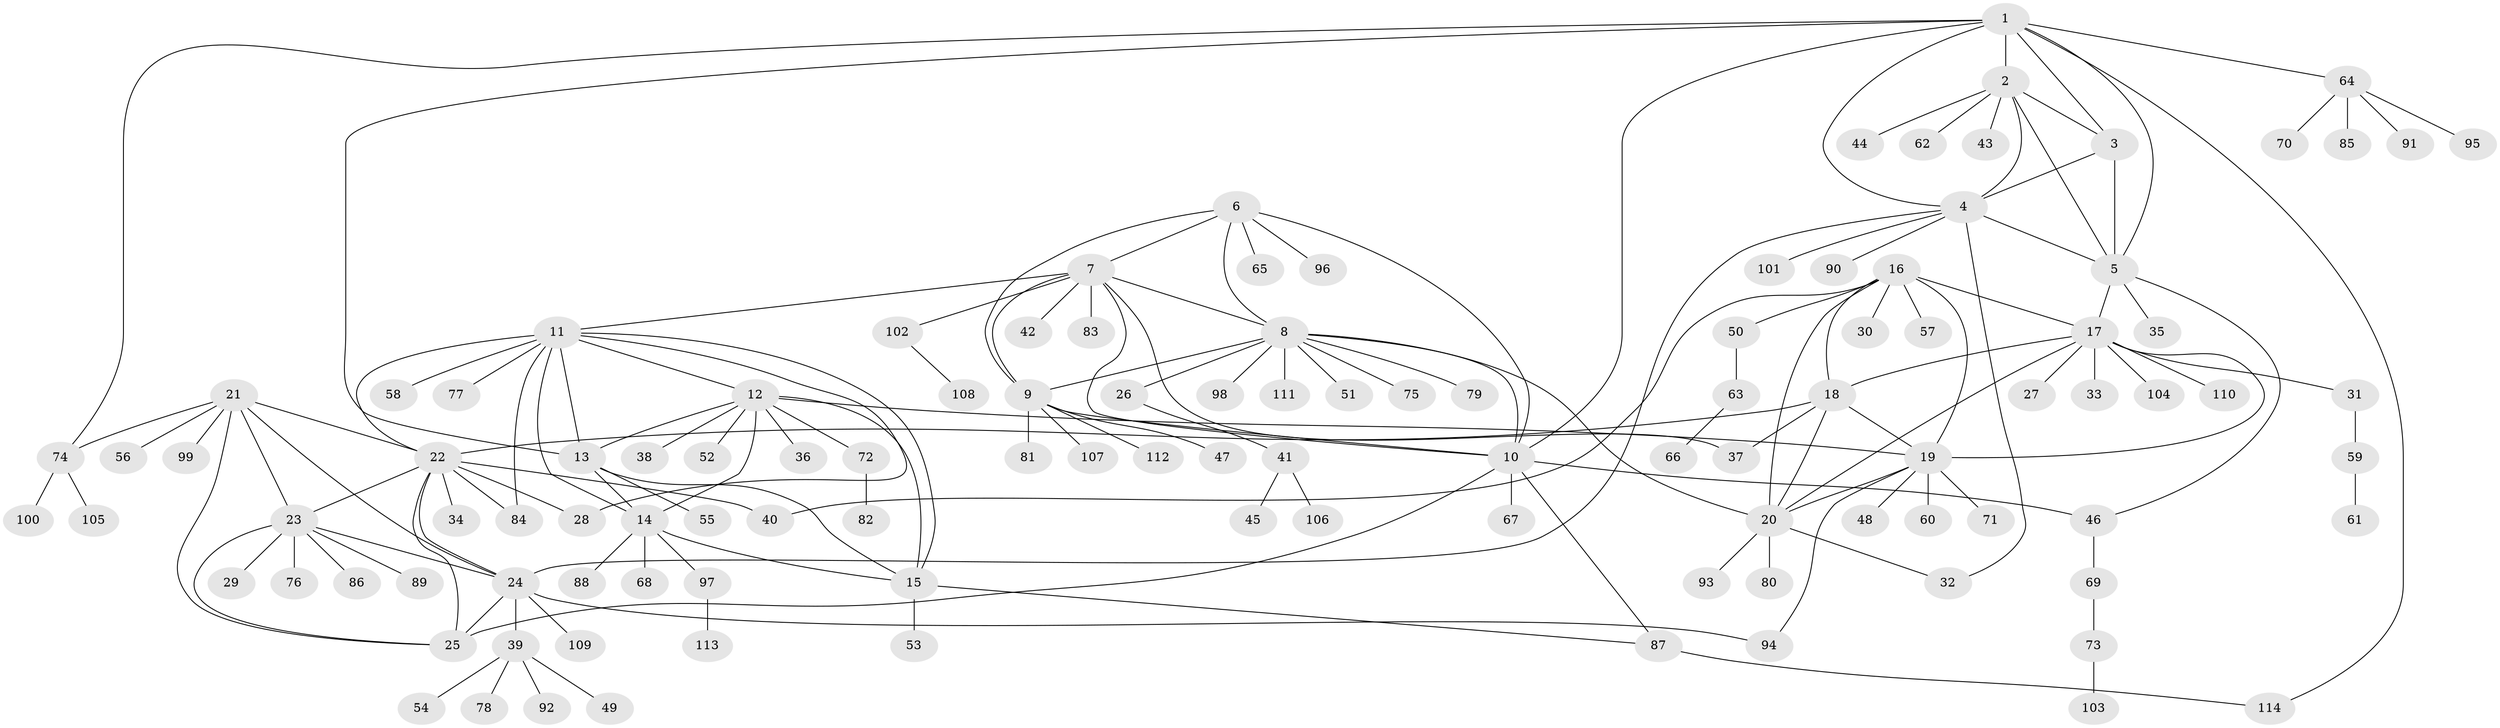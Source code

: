 // coarse degree distribution, {2: 0.11864406779661017, 8: 0.0847457627118644, 6: 0.11864406779661017, 1: 0.5084745762711864, 5: 0.05084745762711865, 7: 0.05084745762711865, 4: 0.03389830508474576, 3: 0.03389830508474576}
// Generated by graph-tools (version 1.1) at 2025/37/03/04/25 23:37:32]
// undirected, 114 vertices, 159 edges
graph export_dot {
  node [color=gray90,style=filled];
  1;
  2;
  3;
  4;
  5;
  6;
  7;
  8;
  9;
  10;
  11;
  12;
  13;
  14;
  15;
  16;
  17;
  18;
  19;
  20;
  21;
  22;
  23;
  24;
  25;
  26;
  27;
  28;
  29;
  30;
  31;
  32;
  33;
  34;
  35;
  36;
  37;
  38;
  39;
  40;
  41;
  42;
  43;
  44;
  45;
  46;
  47;
  48;
  49;
  50;
  51;
  52;
  53;
  54;
  55;
  56;
  57;
  58;
  59;
  60;
  61;
  62;
  63;
  64;
  65;
  66;
  67;
  68;
  69;
  70;
  71;
  72;
  73;
  74;
  75;
  76;
  77;
  78;
  79;
  80;
  81;
  82;
  83;
  84;
  85;
  86;
  87;
  88;
  89;
  90;
  91;
  92;
  93;
  94;
  95;
  96;
  97;
  98;
  99;
  100;
  101;
  102;
  103;
  104;
  105;
  106;
  107;
  108;
  109;
  110;
  111;
  112;
  113;
  114;
  1 -- 2;
  1 -- 3;
  1 -- 4;
  1 -- 5;
  1 -- 10;
  1 -- 13;
  1 -- 64;
  1 -- 74;
  1 -- 114;
  2 -- 3;
  2 -- 4;
  2 -- 5;
  2 -- 43;
  2 -- 44;
  2 -- 62;
  3 -- 4;
  3 -- 5;
  4 -- 5;
  4 -- 24;
  4 -- 32;
  4 -- 90;
  4 -- 101;
  5 -- 17;
  5 -- 35;
  5 -- 46;
  6 -- 7;
  6 -- 8;
  6 -- 9;
  6 -- 10;
  6 -- 65;
  6 -- 96;
  7 -- 8;
  7 -- 9;
  7 -- 10;
  7 -- 11;
  7 -- 37;
  7 -- 42;
  7 -- 83;
  7 -- 102;
  8 -- 9;
  8 -- 10;
  8 -- 20;
  8 -- 26;
  8 -- 51;
  8 -- 75;
  8 -- 79;
  8 -- 98;
  8 -- 111;
  9 -- 10;
  9 -- 47;
  9 -- 81;
  9 -- 107;
  9 -- 112;
  10 -- 25;
  10 -- 46;
  10 -- 67;
  10 -- 87;
  11 -- 12;
  11 -- 13;
  11 -- 14;
  11 -- 15;
  11 -- 22;
  11 -- 28;
  11 -- 58;
  11 -- 77;
  11 -- 84;
  12 -- 13;
  12 -- 14;
  12 -- 15;
  12 -- 19;
  12 -- 36;
  12 -- 38;
  12 -- 52;
  12 -- 72;
  13 -- 14;
  13 -- 15;
  13 -- 55;
  14 -- 15;
  14 -- 68;
  14 -- 88;
  14 -- 97;
  15 -- 53;
  15 -- 87;
  16 -- 17;
  16 -- 18;
  16 -- 19;
  16 -- 20;
  16 -- 30;
  16 -- 40;
  16 -- 50;
  16 -- 57;
  17 -- 18;
  17 -- 19;
  17 -- 20;
  17 -- 27;
  17 -- 31;
  17 -- 33;
  17 -- 104;
  17 -- 110;
  18 -- 19;
  18 -- 20;
  18 -- 22;
  18 -- 37;
  19 -- 20;
  19 -- 48;
  19 -- 60;
  19 -- 71;
  19 -- 94;
  20 -- 32;
  20 -- 80;
  20 -- 93;
  21 -- 22;
  21 -- 23;
  21 -- 24;
  21 -- 25;
  21 -- 56;
  21 -- 74;
  21 -- 99;
  22 -- 23;
  22 -- 24;
  22 -- 25;
  22 -- 28;
  22 -- 34;
  22 -- 40;
  22 -- 84;
  23 -- 24;
  23 -- 25;
  23 -- 29;
  23 -- 76;
  23 -- 86;
  23 -- 89;
  24 -- 25;
  24 -- 39;
  24 -- 94;
  24 -- 109;
  26 -- 41;
  31 -- 59;
  39 -- 49;
  39 -- 54;
  39 -- 78;
  39 -- 92;
  41 -- 45;
  41 -- 106;
  46 -- 69;
  50 -- 63;
  59 -- 61;
  63 -- 66;
  64 -- 70;
  64 -- 85;
  64 -- 91;
  64 -- 95;
  69 -- 73;
  72 -- 82;
  73 -- 103;
  74 -- 100;
  74 -- 105;
  87 -- 114;
  97 -- 113;
  102 -- 108;
}
